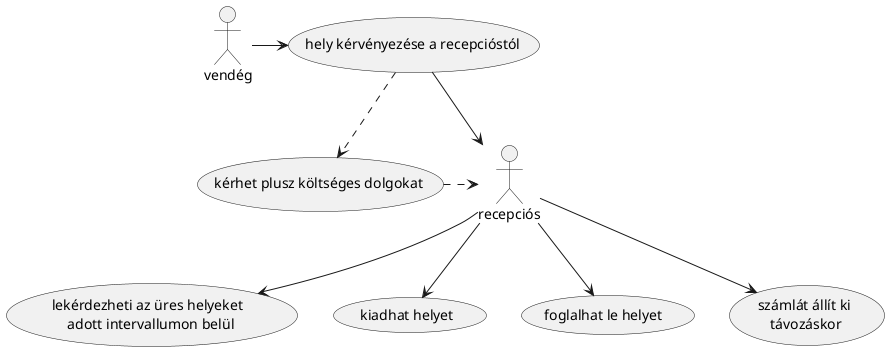 @startuml
vendég -> (hely kérvényezése a recepcióstól)
(hely kérvényezése a recepcióstól) ..> (kérhet plusz költséges dolgokat)
(hely kérvényezése a recepcióstól) -> :recepciós:
(kérhet plusz költséges dolgokat)  .> :recepciós:
:recepciós: --> (lekérdezheti az üres helyeket \n adott intervallumon belül)

:recepciós: --> (kiadhat helyet)
:recepciós: --> (foglalhat le helyet )
:recepciós: -->(számlát állít ki\n távozáskor)
@enduml